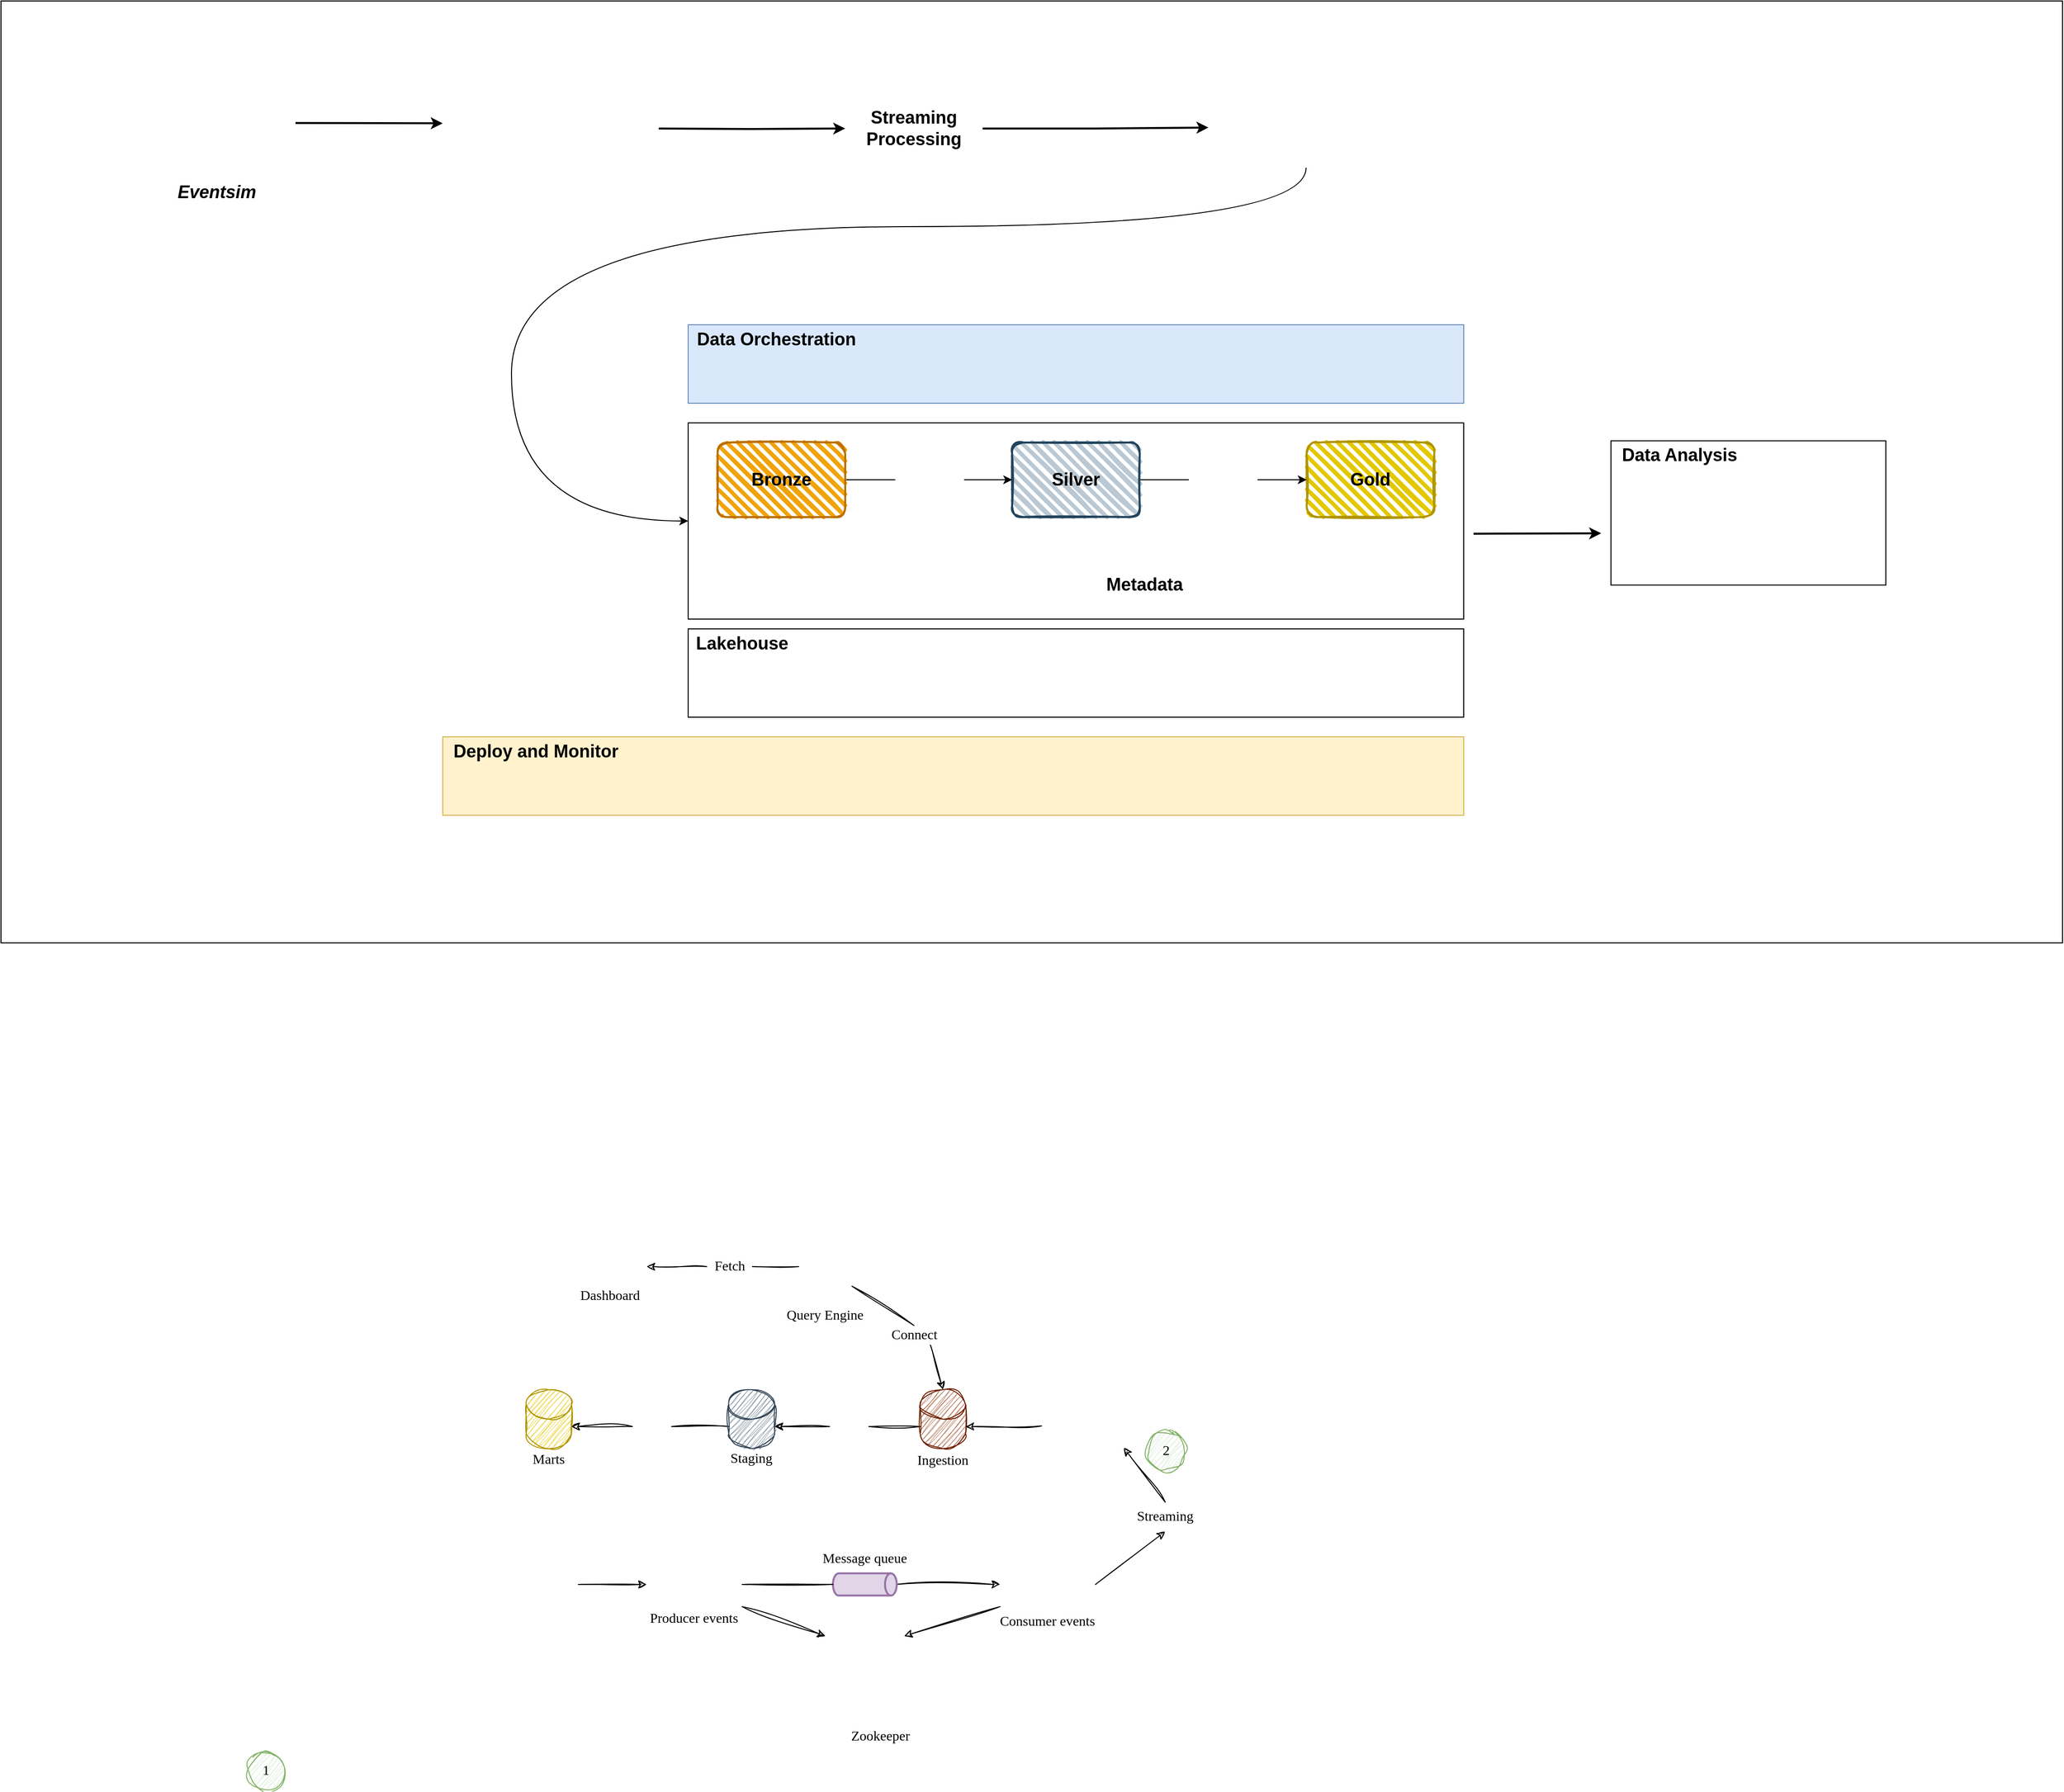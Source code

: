 <mxfile version="26.0.9">
  <diagram name="Page-1" id="sml87yRHOmGASyp5fPqJ">
    <mxGraphModel dx="2935" dy="1840" grid="1" gridSize="10" guides="1" tooltips="1" connect="1" arrows="1" fold="1" page="1" pageScale="1" pageWidth="850" pageHeight="1100" math="0" shadow="0">
      <root>
        <mxCell id="0" />
        <mxCell id="1" parent="0" />
        <mxCell id="6mCqm3cFqYDMlTNCP-HP-35" value="" style="rounded=0;whiteSpace=wrap;html=1;" parent="1" vertex="1">
          <mxGeometry x="-1410" y="-380" width="2100" height="960" as="geometry" />
        </mxCell>
        <mxCell id="6mCqm3cFqYDMlTNCP-HP-8" value="" style="rounded=0;whiteSpace=wrap;html=1;" parent="1" vertex="1">
          <mxGeometry x="-710" y="50" width="790" height="200" as="geometry" />
        </mxCell>
        <mxCell id="0-2StcnEYoLJdeBP_UcM-1" value="" style="shape=image;verticalLabelPosition=bottom;labelBackgroundColor=default;verticalAlign=top;aspect=fixed;imageAspect=0;image=https://www.svgrepo.com/show/375422/datastream.svg;" parent="1" vertex="1">
          <mxGeometry x="-1230" y="-310" width="110" height="110" as="geometry" />
        </mxCell>
        <mxCell id="0-2StcnEYoLJdeBP_UcM-2" value="&lt;font style=&quot;font-size: 18px;&quot;&gt;&lt;i&gt;&lt;b&gt;Eventsim&lt;/b&gt;&lt;/i&gt;&lt;/font&gt;" style="text;html=1;align=center;verticalAlign=middle;whiteSpace=wrap;rounded=0;" parent="1" vertex="1">
          <mxGeometry x="-1220" y="-200" width="60" height="30" as="geometry" />
        </mxCell>
        <mxCell id="0-2StcnEYoLJdeBP_UcM-5" value="" style="endArrow=classic;html=1;rounded=0;strokeWidth=2;" parent="1" edge="1">
          <mxGeometry width="50" height="50" relative="1" as="geometry">
            <mxPoint x="-1110" y="-255.62" as="sourcePoint" />
            <mxPoint x="-960" y="-255.31" as="targetPoint" />
          </mxGeometry>
        </mxCell>
        <mxCell id="0-2StcnEYoLJdeBP_UcM-14" value="" style="rounded=0;whiteSpace=wrap;html=1;" parent="1" vertex="1">
          <mxGeometry x="-710" y="260" width="790" height="90" as="geometry" />
        </mxCell>
        <mxCell id="0-2StcnEYoLJdeBP_UcM-25" value="&lt;span style=&quot;font-size: 18px;&quot;&gt;&lt;b&gt;Lakehouse&lt;/b&gt;&lt;/span&gt;" style="text;html=1;align=center;verticalAlign=middle;whiteSpace=wrap;rounded=0;" parent="1" vertex="1">
          <mxGeometry x="-710" y="260" width="110" height="30" as="geometry" />
        </mxCell>
        <mxCell id="0-2StcnEYoLJdeBP_UcM-27" value="" style="rounded=0;whiteSpace=wrap;html=1;fillColor=#dae8fc;strokeColor=#6c8ebf;" parent="1" vertex="1">
          <mxGeometry x="-710" y="-50" width="790" height="80" as="geometry" />
        </mxCell>
        <mxCell id="0-2StcnEYoLJdeBP_UcM-29" value="" style="shape=image;verticalLabelPosition=bottom;labelBackgroundColor=default;verticalAlign=top;aspect=fixed;imageAspect=0;image=https://upload.wikimedia.org/wikipedia/commons/thumb/d/de/AirflowLogo.png/1200px-AirflowLogo.png;" parent="1" vertex="1">
          <mxGeometry x="-392.59" y="-40" width="155.18" height="60" as="geometry" />
        </mxCell>
        <mxCell id="0-2StcnEYoLJdeBP_UcM-30" value="&lt;span style=&quot;font-size: 18px;&quot;&gt;&lt;b&gt;Data Orchestration&lt;/b&gt;&lt;/span&gt;" style="text;html=1;align=center;verticalAlign=middle;whiteSpace=wrap;rounded=0;" parent="1" vertex="1">
          <mxGeometry x="-710" y="-50" width="180" height="30" as="geometry" />
        </mxCell>
        <mxCell id="0-2StcnEYoLJdeBP_UcM-31" value="" style="rounded=0;whiteSpace=wrap;html=1;fillColor=#fff2cc;strokeColor=#d6b656;" parent="1" vertex="1">
          <mxGeometry x="-960" y="370" width="1040" height="80" as="geometry" />
        </mxCell>
        <mxCell id="0-2StcnEYoLJdeBP_UcM-32" value="" style="shape=image;verticalLabelPosition=bottom;labelBackgroundColor=default;verticalAlign=top;aspect=fixed;imageAspect=0;image=https://logos-world.net/wp-content/uploads/2021/02/Docker-Logo.png;" parent="1" vertex="1">
          <mxGeometry x="-617.22" y="358.75" width="182.22" height="102.5" as="geometry" />
        </mxCell>
        <mxCell id="0-2StcnEYoLJdeBP_UcM-34" value="&lt;span style=&quot;font-size: 18px;&quot;&gt;&lt;b&gt;Deploy and Monitor&lt;/b&gt;&lt;/span&gt;" style="text;html=1;align=center;verticalAlign=middle;whiteSpace=wrap;rounded=0;" parent="1" vertex="1">
          <mxGeometry x="-960" y="370" width="190" height="30" as="geometry" />
        </mxCell>
        <mxCell id="0-2StcnEYoLJdeBP_UcM-38" value="" style="shape=image;verticalLabelPosition=bottom;labelBackgroundColor=default;verticalAlign=top;aspect=fixed;imageAspect=0;image=https://4allportal.com/wp-content/uploads/prometheus-550x120-2.png;" parent="1" vertex="1">
          <mxGeometry x="-291.04" y="382.5" width="252.09" height="55" as="geometry" />
        </mxCell>
        <mxCell id="0-2StcnEYoLJdeBP_UcM-40" value="" style="rounded=0;whiteSpace=wrap;html=1;" parent="1" vertex="1">
          <mxGeometry x="230" y="68.31" width="280" height="147" as="geometry" />
        </mxCell>
        <mxCell id="0-2StcnEYoLJdeBP_UcM-43" value="&lt;span style=&quot;font-size: 18px;&quot;&gt;&lt;b&gt;Data Analysis&lt;/b&gt;&lt;/span&gt;" style="text;html=1;align=center;verticalAlign=middle;whiteSpace=wrap;rounded=0;" parent="1" vertex="1">
          <mxGeometry x="230" y="68.31" width="140" height="30" as="geometry" />
        </mxCell>
        <mxCell id="0-2StcnEYoLJdeBP_UcM-44" value="" style="endArrow=classic;html=1;rounded=0;strokeWidth=2;" parent="1" edge="1">
          <mxGeometry width="50" height="50" relative="1" as="geometry">
            <mxPoint x="90" y="163" as="sourcePoint" />
            <mxPoint x="220" y="162.54" as="targetPoint" />
          </mxGeometry>
        </mxCell>
        <mxCell id="6mCqm3cFqYDMlTNCP-HP-1" value="" style="shape=image;verticalLabelPosition=bottom;labelBackgroundColor=default;verticalAlign=top;aspect=fixed;imageAspect=0;image=https://warlord0blog.wordpress.com/wp-content/uploads/2021/05/minio_logo.png;" parent="1" vertex="1">
          <mxGeometry x="-530" y="279.17" width="245.44" height="50.83" as="geometry" />
        </mxCell>
        <mxCell id="6mCqm3cFqYDMlTNCP-HP-19" style="edgeStyle=orthogonalEdgeStyle;rounded=0;orthogonalLoop=1;jettySize=auto;html=1;exitX=1;exitY=0.5;exitDx=0;exitDy=0;entryX=0;entryY=0.5;entryDx=0;entryDy=0;endArrow=none;endFill=0;" parent="1" source="6mCqm3cFqYDMlTNCP-HP-9" target="6mCqm3cFqYDMlTNCP-HP-18" edge="1">
          <mxGeometry relative="1" as="geometry" />
        </mxCell>
        <mxCell id="6mCqm3cFqYDMlTNCP-HP-9" value="&lt;b&gt;&lt;font style=&quot;font-size: 18px;&quot;&gt;Bronze&lt;/font&gt;&lt;/b&gt;" style="rounded=1;whiteSpace=wrap;html=1;strokeWidth=2;fillWeight=4;hachureGap=8;hachureAngle=45;fillColor=#f0a30a;sketch=1;strokeColor=#BD7000;fontColor=#000000;" parent="1" vertex="1">
          <mxGeometry x="-680" y="70" width="130" height="76" as="geometry" />
        </mxCell>
        <mxCell id="6mCqm3cFqYDMlTNCP-HP-22" style="edgeStyle=orthogonalEdgeStyle;rounded=0;orthogonalLoop=1;jettySize=auto;html=1;exitX=1;exitY=0.5;exitDx=0;exitDy=0;entryX=0;entryY=0.5;entryDx=0;entryDy=0;endArrow=none;endFill=0;" parent="1" source="6mCqm3cFqYDMlTNCP-HP-10" target="6mCqm3cFqYDMlTNCP-HP-21" edge="1">
          <mxGeometry relative="1" as="geometry" />
        </mxCell>
        <mxCell id="6mCqm3cFqYDMlTNCP-HP-10" value="&lt;span style=&quot;font-size: 18px;&quot;&gt;&lt;b&gt;Silver&lt;/b&gt;&lt;/span&gt;" style="rounded=1;whiteSpace=wrap;html=1;strokeWidth=2;fillWeight=4;hachureGap=8;hachureAngle=45;fillColor=#bac8d3;sketch=1;strokeColor=#23445d;" parent="1" vertex="1">
          <mxGeometry x="-380" y="70" width="130" height="76" as="geometry" />
        </mxCell>
        <mxCell id="6mCqm3cFqYDMlTNCP-HP-11" value="&lt;span style=&quot;font-size: 18px;&quot;&gt;&lt;b&gt;Gold&lt;/b&gt;&lt;/span&gt;" style="rounded=1;whiteSpace=wrap;html=1;strokeWidth=2;fillWeight=4;hachureGap=8;hachureAngle=45;fillColor=#e3c800;sketch=1;strokeColor=#B09500;fontColor=#000000;" parent="1" vertex="1">
          <mxGeometry x="-80" y="70" width="130" height="76" as="geometry" />
        </mxCell>
        <mxCell id="6mCqm3cFqYDMlTNCP-HP-15" value="" style="shape=image;verticalLabelPosition=bottom;labelBackgroundColor=default;verticalAlign=top;aspect=fixed;imageAspect=0;image=https://spark.apache.org/images/delta-lake-logo.png;" parent="1" vertex="1">
          <mxGeometry x="-220" y="245.31" width="220.19" height="119.38" as="geometry" />
        </mxCell>
        <mxCell id="6mCqm3cFqYDMlTNCP-HP-16" value="" style="shape=image;verticalLabelPosition=bottom;labelBackgroundColor=default;verticalAlign=top;aspect=fixed;imageAspect=0;image=https://cdn.icon-icons.com/icons2/2699/PNG/512/apache_hive_logo_icon_167868.png;" parent="1" vertex="1">
          <mxGeometry x="-498.98" y="140" width="220" height="110" as="geometry" />
        </mxCell>
        <mxCell id="6mCqm3cFqYDMlTNCP-HP-20" style="edgeStyle=orthogonalEdgeStyle;rounded=0;orthogonalLoop=1;jettySize=auto;html=1;exitX=1;exitY=0.5;exitDx=0;exitDy=0;entryX=0;entryY=0.5;entryDx=0;entryDy=0;" parent="1" source="6mCqm3cFqYDMlTNCP-HP-18" target="6mCqm3cFqYDMlTNCP-HP-10" edge="1">
          <mxGeometry relative="1" as="geometry" />
        </mxCell>
        <mxCell id="6mCqm3cFqYDMlTNCP-HP-18" value="" style="shape=image;imageAspect=0;aspect=fixed;verticalLabelPosition=bottom;verticalAlign=top;image=https://images.seeklogo.com/logo-png/43/2/dbt-logo-png_seeklogo-431111.png?v=1957187137577124544;" parent="1" vertex="1">
          <mxGeometry x="-498.98" y="73" width="70" height="70" as="geometry" />
        </mxCell>
        <mxCell id="6mCqm3cFqYDMlTNCP-HP-24" style="edgeStyle=orthogonalEdgeStyle;rounded=0;orthogonalLoop=1;jettySize=auto;html=1;exitX=1;exitY=0.5;exitDx=0;exitDy=0;entryX=0;entryY=0.5;entryDx=0;entryDy=0;" parent="1" source="6mCqm3cFqYDMlTNCP-HP-21" target="6mCqm3cFqYDMlTNCP-HP-11" edge="1">
          <mxGeometry relative="1" as="geometry" />
        </mxCell>
        <mxCell id="6mCqm3cFqYDMlTNCP-HP-21" value="" style="shape=image;imageAspect=0;aspect=fixed;verticalLabelPosition=bottom;verticalAlign=top;image=https://images.seeklogo.com/logo-png/43/2/dbt-logo-png_seeklogo-431111.png?v=1957187137577124544;" parent="1" vertex="1">
          <mxGeometry x="-200" y="73" width="70" height="70" as="geometry" />
        </mxCell>
        <mxCell id="6mCqm3cFqYDMlTNCP-HP-25" value="" style="shape=image;verticalLabelPosition=bottom;labelBackgroundColor=default;verticalAlign=top;aspect=fixed;imageAspect=0;image=https://pragmaticworks.com/hs-fs/hubfs/social-suggested-images/Power-Bi-logo-transparent.png?width=655&amp;height=400&amp;name=Power-Bi-logo-transparent.png;" parent="1" vertex="1">
          <mxGeometry x="246.94" y="119" width="246.12" height="62" as="geometry" />
        </mxCell>
        <mxCell id="6mCqm3cFqYDMlTNCP-HP-37" style="edgeStyle=orthogonalEdgeStyle;rounded=0;orthogonalLoop=1;jettySize=auto;html=1;entryX=0;entryY=0.5;entryDx=0;entryDy=0;strokeWidth=2;" parent="1" target="6mCqm3cFqYDMlTNCP-HP-32" edge="1">
          <mxGeometry relative="1" as="geometry">
            <mxPoint x="-740" y="-250" as="sourcePoint" />
          </mxGeometry>
        </mxCell>
        <mxCell id="6mCqm3cFqYDMlTNCP-HP-28" value="" style="shape=image;verticalLabelPosition=bottom;labelBackgroundColor=default;verticalAlign=top;aspect=fixed;imageAspect=0;image=https://static-00.iconduck.com/assets.00/kafka-icon-2048x935-cvu4503l.png;" parent="1" vertex="1">
          <mxGeometry x="-940" y="-290" width="175.18" height="80" as="geometry" />
        </mxCell>
        <mxCell id="6mCqm3cFqYDMlTNCP-HP-39" style="edgeStyle=orthogonalEdgeStyle;rounded=0;orthogonalLoop=1;jettySize=auto;html=1;exitX=0.5;exitY=1;exitDx=0;exitDy=0;entryX=0;entryY=0.5;entryDx=0;entryDy=0;curved=1;" parent="1" source="6mCqm3cFqYDMlTNCP-HP-29" target="6mCqm3cFqYDMlTNCP-HP-8" edge="1">
          <mxGeometry relative="1" as="geometry">
            <Array as="points">
              <mxPoint x="-81" y="-150" />
              <mxPoint x="-890" y="-150" />
              <mxPoint x="-890" y="150" />
            </Array>
          </mxGeometry>
        </mxCell>
        <mxCell id="6mCqm3cFqYDMlTNCP-HP-29" value="" style="shape=image;imageAspect=0;aspect=fixed;verticalLabelPosition=bottom;verticalAlign=top;image=https://i0.wp.com/blog.dsacademy.com.br/wp-content/uploads/2023/06/Apache-Spark-logo.png?fit=1200%2C623&amp;ssl=1;" parent="1" vertex="1">
          <mxGeometry x="-160" y="-292.5" width="158.89" height="82.5" as="geometry" />
        </mxCell>
        <mxCell id="6mCqm3cFqYDMlTNCP-HP-38" style="edgeStyle=orthogonalEdgeStyle;rounded=0;orthogonalLoop=1;jettySize=auto;html=1;exitX=1;exitY=0.5;exitDx=0;exitDy=0;strokeWidth=2;" parent="1" source="6mCqm3cFqYDMlTNCP-HP-32" edge="1">
          <mxGeometry relative="1" as="geometry">
            <mxPoint x="-180" y="-251" as="targetPoint" />
          </mxGeometry>
        </mxCell>
        <mxCell id="6mCqm3cFqYDMlTNCP-HP-32" value="&lt;span style=&quot;font-size: 18px;&quot;&gt;&lt;b&gt;Streaming Processing&lt;/b&gt;&lt;/span&gt;" style="text;html=1;align=center;verticalAlign=middle;whiteSpace=wrap;rounded=0;" parent="1" vertex="1">
          <mxGeometry x="-550" y="-265" width="140" height="30" as="geometry" />
        </mxCell>
        <mxCell id="6mCqm3cFqYDMlTNCP-HP-40" value="&lt;font style=&quot;font-size: 18px;&quot;&gt;&lt;b&gt;Metadata&lt;/b&gt;&lt;/font&gt;" style="text;html=1;align=center;verticalAlign=middle;whiteSpace=wrap;rounded=0;" parent="1" vertex="1">
          <mxGeometry x="-290" y="200" width="90" height="30" as="geometry" />
        </mxCell>
        <mxCell id="Ofmob9BDexvT35JEQALR-18" style="edgeStyle=orthogonalEdgeStyle;rounded=0;orthogonalLoop=1;jettySize=auto;html=1;exitX=1;exitY=0.5;exitDx=0;exitDy=0;entryX=0;entryY=0.5;entryDx=0;entryDy=0;sketch=1;curveFitting=1;jiggle=2;" edge="1" parent="1" source="Ofmob9BDexvT35JEQALR-32" target="Ofmob9BDexvT35JEQALR-20">
          <mxGeometry relative="1" as="geometry">
            <mxPoint x="-1002.75" y="1233.95" as="sourcePoint" />
          </mxGeometry>
        </mxCell>
        <mxCell id="Ofmob9BDexvT35JEQALR-19" style="rounded=0;orthogonalLoop=1;jettySize=auto;html=1;exitX=1;exitY=1;exitDx=0;exitDy=0;entryX=0;entryY=0;entryDx=0;entryDy=0;sketch=1;curveFitting=1;jiggle=2;" edge="1" parent="1" source="Ofmob9BDexvT35JEQALR-20" target="Ofmob9BDexvT35JEQALR-26">
          <mxGeometry relative="1" as="geometry">
            <mxPoint x="-587.25" y="1293.95" as="targetPoint" />
          </mxGeometry>
        </mxCell>
        <mxCell id="Ofmob9BDexvT35JEQALR-20" value="" style="shape=image;verticalLabelPosition=bottom;labelBackgroundColor=default;verticalAlign=top;aspect=fixed;imageAspect=0;image=https://miro.medium.com/v2/resize:fit:625/0*kdp_y7VTwZ-499q6.png;" vertex="1" parent="1">
          <mxGeometry x="-752.25" y="1211.32" width="97.18" height="45.25" as="geometry" />
        </mxCell>
        <mxCell id="Ofmob9BDexvT35JEQALR-21" style="edgeStyle=orthogonalEdgeStyle;rounded=0;orthogonalLoop=1;jettySize=auto;html=1;exitX=1;exitY=0.5;exitDx=0;exitDy=0;exitPerimeter=0;entryX=0;entryY=0.5;entryDx=0;entryDy=0;sketch=1;curveFitting=1;jiggle=2;" edge="1" parent="1" source="Ofmob9BDexvT35JEQALR-22" target="Ofmob9BDexvT35JEQALR-25">
          <mxGeometry relative="1" as="geometry" />
        </mxCell>
        <mxCell id="Ofmob9BDexvT35JEQALR-22" value="" style="strokeWidth=2;html=1;shape=mxgraph.flowchart.direct_data;whiteSpace=wrap;fillColor=#e1d5e7;strokeColor=#9673a6;" vertex="1" parent="1">
          <mxGeometry x="-562.53" y="1222.62" width="65" height="22.63" as="geometry" />
        </mxCell>
        <mxCell id="Ofmob9BDexvT35JEQALR-23" style="edgeStyle=orthogonalEdgeStyle;rounded=0;orthogonalLoop=1;jettySize=auto;html=1;exitX=1;exitY=0.5;exitDx=0;exitDy=0;entryX=0;entryY=0.5;entryDx=0;entryDy=0;entryPerimeter=0;endArrow=none;endFill=0;sketch=1;curveFitting=1;jiggle=2;" edge="1" parent="1" source="Ofmob9BDexvT35JEQALR-20" target="Ofmob9BDexvT35JEQALR-22">
          <mxGeometry relative="1" as="geometry" />
        </mxCell>
        <mxCell id="Ofmob9BDexvT35JEQALR-24" style="rounded=0;orthogonalLoop=1;jettySize=auto;html=1;exitX=0;exitY=1;exitDx=0;exitDy=0;entryX=1;entryY=0;entryDx=0;entryDy=0;sketch=1;curveFitting=1;jiggle=2;" edge="1" parent="1" source="Ofmob9BDexvT35JEQALR-25" target="Ofmob9BDexvT35JEQALR-26">
          <mxGeometry relative="1" as="geometry">
            <mxPoint x="-442.25" y="1303.95" as="targetPoint" />
          </mxGeometry>
        </mxCell>
        <mxCell id="Ofmob9BDexvT35JEQALR-25" value="" style="shape=image;verticalLabelPosition=bottom;labelBackgroundColor=default;verticalAlign=top;aspect=fixed;imageAspect=0;image=https://miro.medium.com/v2/resize:fit:625/0*kdp_y7VTwZ-499q6.png;" vertex="1" parent="1">
          <mxGeometry x="-392.25" y="1211.32" width="97.18" height="45.25" as="geometry" />
        </mxCell>
        <mxCell id="Ofmob9BDexvT35JEQALR-26" value="" style="shape=image;verticalLabelPosition=bottom;labelBackgroundColor=default;verticalAlign=top;aspect=fixed;imageAspect=0;image=https://cdn.icon-icons.com/icons2/2699/PNG/512/apache_zookeeper_logo_icon_169571.png;" vertex="1" parent="1">
          <mxGeometry x="-570.03" y="1286.57" width="80" height="80" as="geometry" />
        </mxCell>
        <mxCell id="Ofmob9BDexvT35JEQALR-27" value="&lt;font face=&quot;Comic Sans MS&quot;&gt;&lt;span style=&quot;font-size: 14px;&quot;&gt;Producer events&lt;/span&gt;&lt;/font&gt;" style="text;html=1;align=center;verticalAlign=middle;whiteSpace=wrap;rounded=0;" vertex="1" parent="1">
          <mxGeometry x="-762.75" y="1253.95" width="118.19" height="30" as="geometry" />
        </mxCell>
        <mxCell id="Ofmob9BDexvT35JEQALR-28" value="&lt;font face=&quot;Comic Sans MS&quot;&gt;&lt;span style=&quot;font-size: 14px;&quot;&gt;Consumer events&lt;/span&gt;&lt;/font&gt;" style="text;html=1;align=center;verticalAlign=middle;whiteSpace=wrap;rounded=0;" vertex="1" parent="1">
          <mxGeometry x="-402.75" y="1256.57" width="118.19" height="30" as="geometry" />
        </mxCell>
        <mxCell id="Ofmob9BDexvT35JEQALR-29" value="&lt;font face=&quot;Comic Sans MS&quot;&gt;&lt;span style=&quot;font-size: 14px;&quot;&gt;Message queue&lt;/span&gt;&lt;/font&gt;" style="text;html=1;align=center;verticalAlign=middle;whiteSpace=wrap;rounded=0;" vertex="1" parent="1">
          <mxGeometry x="-589.12" y="1192.62" width="118.19" height="30" as="geometry" />
        </mxCell>
        <mxCell id="Ofmob9BDexvT35JEQALR-30" value="&lt;font face=&quot;Comic Sans MS&quot;&gt;&lt;span style=&quot;font-size: 14px;&quot;&gt;Zookeeper&lt;/span&gt;&lt;/font&gt;" style="text;html=1;align=center;verticalAlign=middle;whiteSpace=wrap;rounded=0;" vertex="1" parent="1">
          <mxGeometry x="-572.75" y="1373.95" width="118.19" height="30" as="geometry" />
        </mxCell>
        <mxCell id="Ofmob9BDexvT35JEQALR-31" value="&lt;font style=&quot;font-size: 14px;&quot; face=&quot;Comic Sans MS&quot;&gt;1&lt;/font&gt;" style="ellipse;whiteSpace=wrap;html=1;aspect=fixed;fillColor=#d5e8d4;strokeColor=#82b366;fillStyle=hatch;sketch=1;curveFitting=1;jiggle=2;shadow=0;" vertex="1" parent="1">
          <mxGeometry x="-1160" y="1403.95" width="40" height="40" as="geometry" />
        </mxCell>
        <mxCell id="Ofmob9BDexvT35JEQALR-32" value="" style="shape=image;imageAspect=0;aspect=fixed;verticalLabelPosition=bottom;verticalAlign=top;image=https://avatars.githubusercontent.com/u/11964329?s=280&amp;v=4;" vertex="1" parent="1">
          <mxGeometry x="-876.85" y="1206.44" width="55" height="55" as="geometry" />
        </mxCell>
        <mxCell id="Ofmob9BDexvT35JEQALR-33" style="rounded=0;orthogonalLoop=1;jettySize=auto;html=1;exitX=1;exitY=0.5;exitDx=0;exitDy=0;entryX=0.5;entryY=1;entryDx=0;entryDy=0;sketch=1;curveFitting=1;jiggle=2;" edge="1" parent="1" target="Ofmob9BDexvT35JEQALR-36" source="Ofmob9BDexvT35JEQALR-25">
          <mxGeometry relative="1" as="geometry">
            <mxPoint x="-286.09" y="1240" as="sourcePoint" />
          </mxGeometry>
        </mxCell>
        <mxCell id="Ofmob9BDexvT35JEQALR-34" value="" style="shape=image;imageAspect=0;aspect=fixed;verticalLabelPosition=bottom;verticalAlign=top;image=https://i0.wp.com/blog.knoldus.com/wp-content/uploads/2018/05/spark-logo-trademark.png?fit=300%2C160&amp;ssl=1;" vertex="1" parent="1">
          <mxGeometry x="-350" y="1050" width="83.75" height="44.67" as="geometry" />
        </mxCell>
        <mxCell id="Ofmob9BDexvT35JEQALR-35" style="rounded=0;orthogonalLoop=1;jettySize=auto;html=1;exitX=0.5;exitY=0;exitDx=0;exitDy=0;entryX=1;entryY=1;entryDx=0;entryDy=0;elbow=vertical;sketch=1;curveFitting=1;jiggle=2;" edge="1" parent="1" source="Ofmob9BDexvT35JEQALR-36" target="Ofmob9BDexvT35JEQALR-34">
          <mxGeometry relative="1" as="geometry" />
        </mxCell>
        <mxCell id="Ofmob9BDexvT35JEQALR-36" value="&lt;font face=&quot;Comic Sans MS&quot; style=&quot;font-size: 14px;&quot;&gt;Streaming&lt;/font&gt;" style="text;html=1;align=center;verticalAlign=middle;whiteSpace=wrap;rounded=0;" vertex="1" parent="1">
          <mxGeometry x="-254.09" y="1150" width="60" height="30" as="geometry" />
        </mxCell>
        <mxCell id="Ofmob9BDexvT35JEQALR-37" value="&lt;font style=&quot;font-size: 14px;&quot; face=&quot;Comic Sans MS&quot;&gt;2&lt;/font&gt;" style="ellipse;whiteSpace=wrap;html=1;aspect=fixed;fillColor=#d5e8d4;strokeColor=#82b366;fillStyle=hatch;sketch=1;curveFitting=1;jiggle=2;shadow=0;" vertex="1" parent="1">
          <mxGeometry x="-243.19" y="1078" width="40" height="40" as="geometry" />
        </mxCell>
        <mxCell id="Ofmob9BDexvT35JEQALR-38" value="" style="shape=cylinder3;whiteSpace=wrap;html=1;boundedLbl=1;backgroundOutline=1;size=15;sketch=1;curveFitting=1;jiggle=2;fillColor=#e3c800;strokeColor=#B09500;fontColor=#000000;" vertex="1" parent="1">
          <mxGeometry x="-875.03" y="1035.5" width="46.25" height="60" as="geometry" />
        </mxCell>
        <mxCell id="Ofmob9BDexvT35JEQALR-39" value="&lt;font style=&quot;font-size: 14px;&quot; face=&quot;Comic Sans MS&quot;&gt;Ingestion&lt;/font&gt;" style="text;html=1;align=center;verticalAlign=middle;whiteSpace=wrap;rounded=0;" vertex="1" parent="1">
          <mxGeometry x="-483.93" y="1098" width="66.87" height="20" as="geometry" />
        </mxCell>
        <mxCell id="Ofmob9BDexvT35JEQALR-60" style="rounded=0;orthogonalLoop=1;jettySize=auto;html=1;exitX=0;exitY=0;exitDx=0;exitDy=37.5;exitPerimeter=0;entryX=1;entryY=0.5;entryDx=0;entryDy=0;sketch=1;curveFitting=1;jiggle=2;endArrow=none;startFill=0;" edge="1" parent="1" source="Ofmob9BDexvT35JEQALR-40" target="Ofmob9BDexvT35JEQALR-59">
          <mxGeometry relative="1" as="geometry" />
        </mxCell>
        <mxCell id="Ofmob9BDexvT35JEQALR-40" value="" style="shape=cylinder3;whiteSpace=wrap;html=1;boundedLbl=1;backgroundOutline=1;size=15;sketch=1;curveFitting=1;jiggle=2;fillColor=#647687;fontColor=#ffffff;strokeColor=#314354;" vertex="1" parent="1">
          <mxGeometry x="-668.63" y="1035.5" width="46.85" height="60" as="geometry" />
        </mxCell>
        <mxCell id="Ofmob9BDexvT35JEQALR-41" value="&lt;font style=&quot;font-size: 14px;&quot; face=&quot;Comic Sans MS&quot;&gt;Staging&lt;/font&gt;" style="text;html=1;align=center;verticalAlign=middle;whiteSpace=wrap;rounded=0;" vertex="1" parent="1">
          <mxGeometry x="-675.83" y="1093" width="61.25" height="25" as="geometry" />
        </mxCell>
        <mxCell id="Ofmob9BDexvT35JEQALR-57" style="rounded=0;orthogonalLoop=1;jettySize=auto;html=1;exitX=0;exitY=0;exitDx=0;exitDy=37.5;exitPerimeter=0;entryX=1;entryY=0.5;entryDx=0;entryDy=0;endArrow=none;startFill=0;sketch=1;curveFitting=1;jiggle=2;" edge="1" parent="1" source="Ofmob9BDexvT35JEQALR-46" target="Ofmob9BDexvT35JEQALR-52">
          <mxGeometry relative="1" as="geometry" />
        </mxCell>
        <mxCell id="Ofmob9BDexvT35JEQALR-46" value="" style="shape=cylinder3;whiteSpace=wrap;html=1;boundedLbl=1;backgroundOutline=1;size=15;sketch=1;curveFitting=1;jiggle=2;fillColor=#a0522d;strokeColor=#6D1F00;fontColor=#ffffff;" vertex="1" parent="1">
          <mxGeometry x="-473.62" y="1035.5" width="46.25" height="60" as="geometry" />
        </mxCell>
        <mxCell id="Ofmob9BDexvT35JEQALR-47" value="&lt;font style=&quot;font-size: 14px;&quot; face=&quot;Comic Sans MS&quot;&gt;Marts&lt;/font&gt;" style="text;html=1;align=center;verticalAlign=middle;whiteSpace=wrap;rounded=0;" vertex="1" parent="1">
          <mxGeometry x="-876.85" y="1095.5" width="49.9" height="22.5" as="geometry" />
        </mxCell>
        <mxCell id="Ofmob9BDexvT35JEQALR-52" value="" style="shape=image;imageAspect=0;aspect=fixed;verticalLabelPosition=bottom;verticalAlign=top;image=https://images.seeklogo.com/logo-png/43/2/dbt-logo-png_seeklogo-431111.png?v=1957187137577124544;sketch=1;curveFitting=1;jiggle=2;" vertex="1" parent="1">
          <mxGeometry x="-565.97" y="1053" width="40" height="40" as="geometry" />
        </mxCell>
        <mxCell id="Ofmob9BDexvT35JEQALR-58" style="rounded=0;orthogonalLoop=1;jettySize=auto;html=1;exitX=0;exitY=0.5;exitDx=0;exitDy=0;entryX=1;entryY=0;entryDx=0;entryDy=37.5;entryPerimeter=0;sketch=1;curveFitting=1;jiggle=2;" edge="1" parent="1" source="Ofmob9BDexvT35JEQALR-52" target="Ofmob9BDexvT35JEQALR-40">
          <mxGeometry relative="1" as="geometry" />
        </mxCell>
        <mxCell id="Ofmob9BDexvT35JEQALR-59" value="" style="shape=image;imageAspect=0;aspect=fixed;verticalLabelPosition=bottom;verticalAlign=top;image=https://images.seeklogo.com/logo-png/43/2/dbt-logo-png_seeklogo-431111.png?v=1957187137577124544;sketch=1;curveFitting=1;jiggle=2;" vertex="1" parent="1">
          <mxGeometry x="-766.85" y="1053" width="40" height="40" as="geometry" />
        </mxCell>
        <mxCell id="Ofmob9BDexvT35JEQALR-61" style="rounded=0;orthogonalLoop=1;jettySize=auto;html=1;exitX=0;exitY=0.5;exitDx=0;exitDy=0;entryX=1;entryY=0;entryDx=0;entryDy=37.5;entryPerimeter=0;sketch=1;curveFitting=1;jiggle=2;" edge="1" parent="1" source="Ofmob9BDexvT35JEQALR-59" target="Ofmob9BDexvT35JEQALR-38">
          <mxGeometry relative="1" as="geometry" />
        </mxCell>
        <mxCell id="Ofmob9BDexvT35JEQALR-62" value="" style="shape=image;verticalLabelPosition=bottom;labelBackgroundColor=default;verticalAlign=top;aspect=fixed;imageAspect=0;image=https://www.acodemics.co.uk/wp-content/uploads/2018/05/superset.png;" vertex="1" parent="1">
          <mxGeometry x="-826.8" y="890" width="74.55" height="40" as="geometry" />
        </mxCell>
        <mxCell id="Ofmob9BDexvT35JEQALR-68" style="rounded=0;orthogonalLoop=1;jettySize=auto;html=1;exitX=0;exitY=0.5;exitDx=0;exitDy=0;entryX=1;entryY=0.5;entryDx=0;entryDy=0;sketch=1;curveFitting=1;jiggle=2;" edge="1" parent="1" source="Ofmob9BDexvT35JEQALR-71" target="Ofmob9BDexvT35JEQALR-62">
          <mxGeometry relative="1" as="geometry" />
        </mxCell>
        <mxCell id="Ofmob9BDexvT35JEQALR-63" value="" style="shape=image;verticalLabelPosition=bottom;labelBackgroundColor=default;verticalAlign=top;aspect=fixed;imageAspect=0;image=https://cdn.freelogovectors.net/wp-content/uploads/2022/03/trino_logo_freelogovectors.net_.png;" vertex="1" parent="1">
          <mxGeometry x="-597.45" y="870" width="54.34" height="80" as="geometry" />
        </mxCell>
        <mxCell id="Ofmob9BDexvT35JEQALR-65" style="rounded=0;orthogonalLoop=1;jettySize=auto;html=1;exitX=0;exitY=0.5;exitDx=0;exitDy=0;entryX=1;entryY=0;entryDx=0;entryDy=37.5;entryPerimeter=0;sketch=1;curveFitting=1;jiggle=2;" edge="1" parent="1" source="Ofmob9BDexvT35JEQALR-34" target="Ofmob9BDexvT35JEQALR-46">
          <mxGeometry relative="1" as="geometry" />
        </mxCell>
        <mxCell id="Ofmob9BDexvT35JEQALR-67" style="rounded=0;orthogonalLoop=1;jettySize=auto;html=1;exitX=0.75;exitY=1;exitDx=0;exitDy=0;entryX=0.5;entryY=0;entryDx=0;entryDy=0;entryPerimeter=0;sketch=1;curveFitting=1;jiggle=2;" edge="1" parent="1" source="Ofmob9BDexvT35JEQALR-69" target="Ofmob9BDexvT35JEQALR-46">
          <mxGeometry relative="1" as="geometry" />
        </mxCell>
        <mxCell id="Ofmob9BDexvT35JEQALR-70" value="" style="rounded=0;orthogonalLoop=1;jettySize=auto;html=1;exitX=1;exitY=0.75;exitDx=0;exitDy=0;entryX=0.5;entryY=0;entryDx=0;entryDy=0;entryPerimeter=0;sketch=1;curveFitting=1;jiggle=2;endArrow=none;startFill=0;" edge="1" parent="1" source="Ofmob9BDexvT35JEQALR-63" target="Ofmob9BDexvT35JEQALR-69">
          <mxGeometry relative="1" as="geometry">
            <mxPoint x="-513" y="970" as="sourcePoint" />
            <mxPoint x="-450" y="1035" as="targetPoint" />
          </mxGeometry>
        </mxCell>
        <mxCell id="Ofmob9BDexvT35JEQALR-69" value="&lt;font style=&quot;font-size: 14px;&quot; face=&quot;Comic Sans MS&quot;&gt;Connect&lt;/font&gt;" style="text;html=1;align=center;verticalAlign=middle;whiteSpace=wrap;rounded=0;" vertex="1" parent="1">
          <mxGeometry x="-513.43" y="970" width="66.87" height="20" as="geometry" />
        </mxCell>
        <mxCell id="Ofmob9BDexvT35JEQALR-72" value="" style="rounded=0;orthogonalLoop=1;jettySize=auto;html=1;exitX=0;exitY=0.5;exitDx=0;exitDy=0;entryX=1;entryY=0.5;entryDx=0;entryDy=0;sketch=1;curveFitting=1;jiggle=2;endArrow=none;startFill=0;" edge="1" parent="1" source="Ofmob9BDexvT35JEQALR-63" target="Ofmob9BDexvT35JEQALR-71">
          <mxGeometry relative="1" as="geometry">
            <mxPoint x="-597.68" y="910" as="sourcePoint" />
            <mxPoint x="-739.68" y="910" as="targetPoint" />
          </mxGeometry>
        </mxCell>
        <mxCell id="Ofmob9BDexvT35JEQALR-71" value="&lt;font style=&quot;font-size: 14px;&quot; face=&quot;Comic Sans MS&quot;&gt;Fetch&lt;/font&gt;" style="text;html=1;align=center;verticalAlign=middle;whiteSpace=wrap;rounded=0;" vertex="1" parent="1">
          <mxGeometry x="-691.11" y="900" width="46.55" height="20" as="geometry" />
        </mxCell>
        <mxCell id="Ofmob9BDexvT35JEQALR-73" value="&lt;font style=&quot;font-size: 14px;&quot; face=&quot;Comic Sans MS&quot;&gt;Query Engine&lt;/font&gt;" style="text;html=1;align=center;verticalAlign=middle;whiteSpace=wrap;rounded=0;" vertex="1" parent="1">
          <mxGeometry x="-616.69" y="950" width="92.83" height="20" as="geometry" />
        </mxCell>
        <mxCell id="Ofmob9BDexvT35JEQALR-74" value="&lt;font style=&quot;font-size: 14px;&quot; face=&quot;Comic Sans MS&quot;&gt;Dashboard&lt;/font&gt;" style="text;html=1;align=center;verticalAlign=middle;whiteSpace=wrap;rounded=0;" vertex="1" parent="1">
          <mxGeometry x="-835.94" y="930" width="92.83" height="20" as="geometry" />
        </mxCell>
      </root>
    </mxGraphModel>
  </diagram>
</mxfile>
